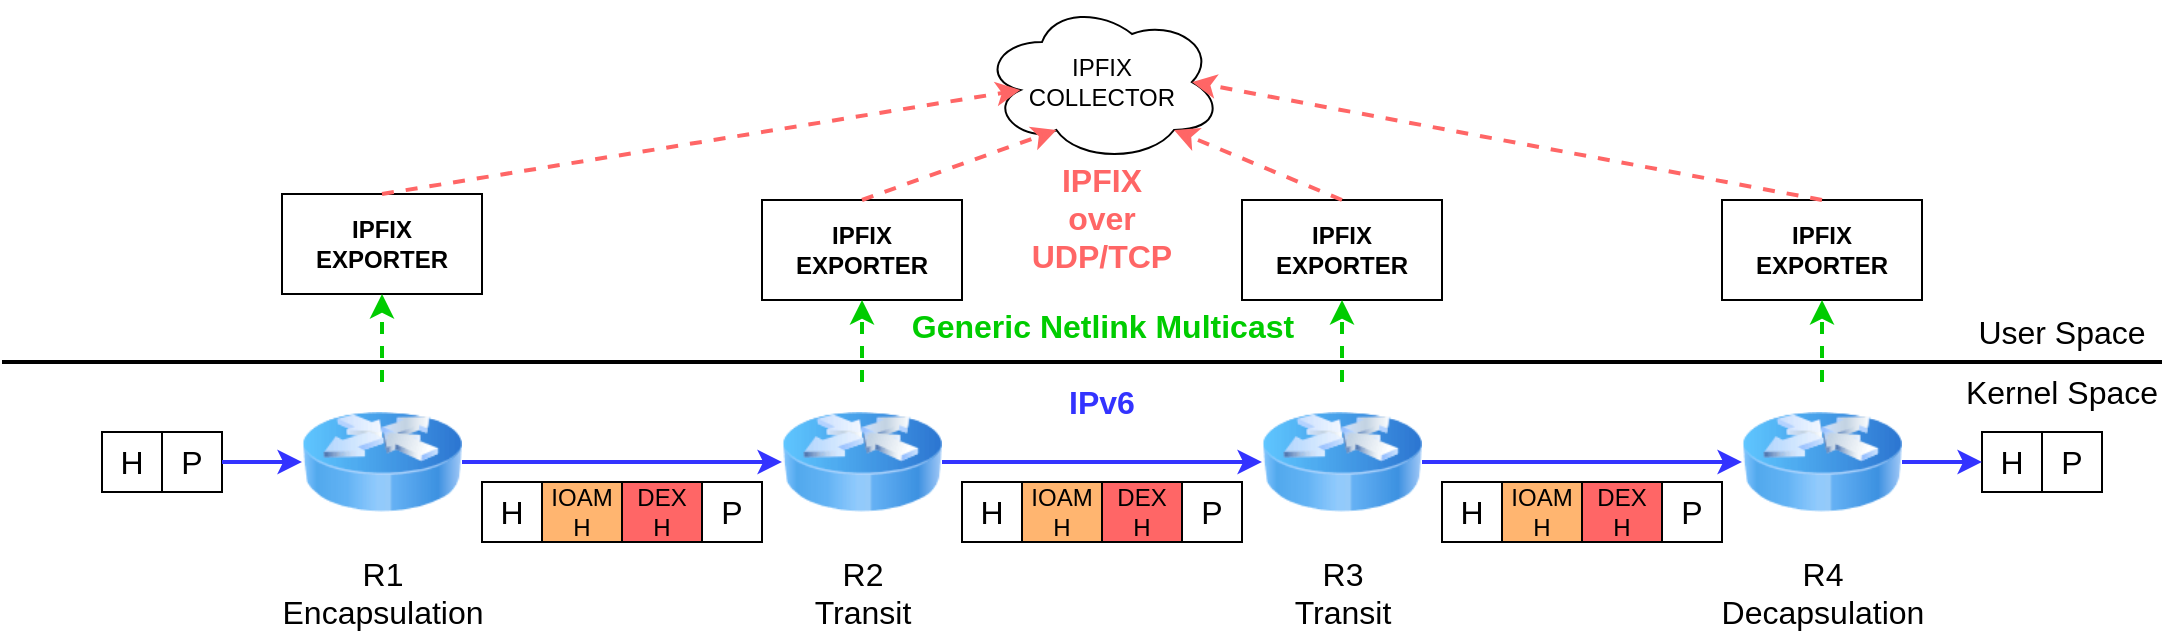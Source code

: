 <mxfile version="24.7.17">
  <diagram name="Page-1" id="lANqghMFtDQMv4SViWL5">
    <mxGraphModel dx="3243" dy="1198" grid="1" gridSize="10" guides="1" tooltips="1" connect="1" arrows="1" fold="1" page="1" pageScale="1" pageWidth="1169" pageHeight="827" math="0" shadow="0">
      <root>
        <mxCell id="0" />
        <mxCell id="1" parent="0" />
        <mxCell id="a2WeZFBfRJ3l1TX29KsL-1" value="&lt;font style=&quot;font-size: 16px;&quot;&gt;R1&lt;/font&gt;&lt;div&gt;&lt;font style=&quot;font-size: 16px;&quot;&gt;Encapsulation&lt;/font&gt;&lt;/div&gt;" style="image;html=1;image=img/lib/clip_art/networking/Router_Icon_128x128.png" parent="1" vertex="1">
          <mxGeometry x="140" y="480" width="80" height="80" as="geometry" />
        </mxCell>
        <mxCell id="a2WeZFBfRJ3l1TX29KsL-2" value="&lt;font style=&quot;font-size: 16px;&quot;&gt;R2&lt;/font&gt;&lt;div&gt;&lt;font style=&quot;font-size: 16px;&quot;&gt;Transit&lt;/font&gt;&lt;/div&gt;" style="image;html=1;image=img/lib/clip_art/networking/Router_Icon_128x128.png" parent="1" vertex="1">
          <mxGeometry x="380" y="480" width="80" height="80" as="geometry" />
        </mxCell>
        <mxCell id="a2WeZFBfRJ3l1TX29KsL-4" value="&lt;font style=&quot;font-size: 16px;&quot;&gt;R4&lt;/font&gt;&lt;div&gt;&lt;font style=&quot;font-size: 16px;&quot;&gt;Decapsulation&lt;/font&gt;&lt;/div&gt;" style="image;html=1;image=img/lib/clip_art/networking/Router_Icon_128x128.png" parent="1" vertex="1">
          <mxGeometry x="860" y="480" width="80" height="80" as="geometry" />
        </mxCell>
        <mxCell id="a2WeZFBfRJ3l1TX29KsL-7" value="" style="group" parent="1" vertex="1" connectable="0">
          <mxGeometry x="40" y="505" width="60" height="30" as="geometry" />
        </mxCell>
        <mxCell id="a2WeZFBfRJ3l1TX29KsL-5" value="&lt;font style=&quot;font-size: 16px;&quot;&gt;H&lt;/font&gt;" style="rounded=0;whiteSpace=wrap;html=1;" parent="a2WeZFBfRJ3l1TX29KsL-7" vertex="1">
          <mxGeometry width="30" height="30" as="geometry" />
        </mxCell>
        <mxCell id="a2WeZFBfRJ3l1TX29KsL-6" value="&lt;span style=&quot;font-size: 16px;&quot;&gt;P&lt;/span&gt;" style="rounded=0;whiteSpace=wrap;html=1;" parent="a2WeZFBfRJ3l1TX29KsL-7" vertex="1">
          <mxGeometry x="30" width="30" height="30" as="geometry" />
        </mxCell>
        <mxCell id="a2WeZFBfRJ3l1TX29KsL-9" value="" style="endArrow=classic;html=1;rounded=0;exitX=1;exitY=0.5;exitDx=0;exitDy=0;strokeColor=#3333FF;strokeWidth=2;" parent="1" source="a2WeZFBfRJ3l1TX29KsL-6" target="a2WeZFBfRJ3l1TX29KsL-1" edge="1">
          <mxGeometry width="50" height="50" relative="1" as="geometry">
            <mxPoint x="540" y="600" as="sourcePoint" />
            <mxPoint x="590" y="550" as="targetPoint" />
          </mxGeometry>
        </mxCell>
        <mxCell id="a2WeZFBfRJ3l1TX29KsL-10" value="" style="endArrow=classic;html=1;rounded=0;exitX=1;exitY=0.5;exitDx=0;exitDy=0;strokeColor=#3333FF;strokeWidth=2;entryX=0;entryY=0.5;entryDx=0;entryDy=0;" parent="1" source="a2WeZFBfRJ3l1TX29KsL-1" target="a2WeZFBfRJ3l1TX29KsL-2" edge="1">
          <mxGeometry width="50" height="50" relative="1" as="geometry">
            <mxPoint x="110" y="530" as="sourcePoint" />
            <mxPoint x="150" y="530" as="targetPoint" />
          </mxGeometry>
        </mxCell>
        <mxCell id="a2WeZFBfRJ3l1TX29KsL-11" value="" style="endArrow=classic;html=1;rounded=0;exitX=1;exitY=0.5;exitDx=0;exitDy=0;strokeColor=#3333FF;strokeWidth=2;entryX=0;entryY=0.5;entryDx=0;entryDy=0;" parent="1" source="a2WeZFBfRJ3l1TX29KsL-2" target="a2WeZFBfRJ3l1TX29KsL-3" edge="1">
          <mxGeometry width="50" height="50" relative="1" as="geometry">
            <mxPoint x="230" y="530" as="sourcePoint" />
            <mxPoint x="350" y="530" as="targetPoint" />
          </mxGeometry>
        </mxCell>
        <mxCell id="a2WeZFBfRJ3l1TX29KsL-12" value="" style="endArrow=classic;html=1;rounded=0;exitX=1;exitY=0.5;exitDx=0;exitDy=0;strokeColor=#3333FF;strokeWidth=2;entryX=0;entryY=0.5;entryDx=0;entryDy=0;" parent="1" source="a2WeZFBfRJ3l1TX29KsL-3" target="a2WeZFBfRJ3l1TX29KsL-4" edge="1">
          <mxGeometry width="50" height="50" relative="1" as="geometry">
            <mxPoint x="430" y="530" as="sourcePoint" />
            <mxPoint x="550" y="530" as="targetPoint" />
          </mxGeometry>
        </mxCell>
        <mxCell id="a2WeZFBfRJ3l1TX29KsL-13" value="" style="group" parent="1" vertex="1" connectable="0">
          <mxGeometry x="980" y="505" width="60" height="30" as="geometry" />
        </mxCell>
        <mxCell id="a2WeZFBfRJ3l1TX29KsL-14" value="&lt;font style=&quot;font-size: 16px;&quot;&gt;H&lt;/font&gt;" style="rounded=0;whiteSpace=wrap;html=1;" parent="a2WeZFBfRJ3l1TX29KsL-13" vertex="1">
          <mxGeometry width="30" height="30" as="geometry" />
        </mxCell>
        <mxCell id="a2WeZFBfRJ3l1TX29KsL-15" value="&lt;span style=&quot;font-size: 16px;&quot;&gt;P&lt;/span&gt;" style="rounded=0;whiteSpace=wrap;html=1;" parent="a2WeZFBfRJ3l1TX29KsL-13" vertex="1">
          <mxGeometry x="30" width="30" height="30" as="geometry" />
        </mxCell>
        <mxCell id="a2WeZFBfRJ3l1TX29KsL-22" value="" style="group;fillColor=#FF3333;strokeColor=none;" parent="1" vertex="1" connectable="0">
          <mxGeometry x="230" y="530" width="140" height="30" as="geometry" />
        </mxCell>
        <mxCell id="a2WeZFBfRJ3l1TX29KsL-18" value="&lt;font style=&quot;font-size: 16px;&quot;&gt;H&lt;/font&gt;" style="rounded=0;whiteSpace=wrap;html=1;" parent="a2WeZFBfRJ3l1TX29KsL-22" vertex="1">
          <mxGeometry width="30" height="30" as="geometry" />
        </mxCell>
        <mxCell id="a2WeZFBfRJ3l1TX29KsL-19" value="&lt;span style=&quot;font-size: 16px;&quot;&gt;P&lt;/span&gt;" style="rounded=0;whiteSpace=wrap;html=1;movable=1;resizable=1;rotatable=1;deletable=1;editable=1;locked=0;connectable=1;" parent="a2WeZFBfRJ3l1TX29KsL-22" vertex="1">
          <mxGeometry x="110" width="30" height="30" as="geometry" />
        </mxCell>
        <mxCell id="a2WeZFBfRJ3l1TX29KsL-20" value="IOAM&lt;div&gt;H&lt;/div&gt;" style="rounded=0;whiteSpace=wrap;html=1;fillColor=#FFB570;" parent="a2WeZFBfRJ3l1TX29KsL-22" vertex="1">
          <mxGeometry x="30" width="40" height="30" as="geometry" />
        </mxCell>
        <mxCell id="a2WeZFBfRJ3l1TX29KsL-21" value="DEX&lt;div&gt;H&lt;/div&gt;" style="rounded=0;whiteSpace=wrap;html=1;fillColor=#FF6666;" parent="a2WeZFBfRJ3l1TX29KsL-22" vertex="1">
          <mxGeometry x="70" width="40" height="30" as="geometry" />
        </mxCell>
        <mxCell id="a2WeZFBfRJ3l1TX29KsL-3" value="&lt;font style=&quot;font-size: 16px;&quot;&gt;R3&lt;/font&gt;&lt;div&gt;&lt;font style=&quot;font-size: 16px;&quot;&gt;Transit&lt;/font&gt;&lt;/div&gt;" style="image;html=1;image=img/lib/clip_art/networking/Router_Icon_128x128.png" parent="1" vertex="1">
          <mxGeometry x="620" y="480" width="80" height="80" as="geometry" />
        </mxCell>
        <mxCell id="a2WeZFBfRJ3l1TX29KsL-35" value="" style="endArrow=classic;html=1;rounded=0;exitX=1;exitY=0.5;exitDx=0;exitDy=0;strokeColor=#3333FF;strokeWidth=2;" parent="1" source="a2WeZFBfRJ3l1TX29KsL-4" target="a2WeZFBfRJ3l1TX29KsL-14" edge="1">
          <mxGeometry width="50" height="50" relative="1" as="geometry">
            <mxPoint x="710" y="530" as="sourcePoint" />
            <mxPoint x="870" y="530" as="targetPoint" />
          </mxGeometry>
        </mxCell>
        <mxCell id="a2WeZFBfRJ3l1TX29KsL-41" value="" style="group;fillColor=#FF3333;strokeColor=none;" parent="1" vertex="1" connectable="0">
          <mxGeometry x="470" y="530" width="140" height="30" as="geometry" />
        </mxCell>
        <mxCell id="a2WeZFBfRJ3l1TX29KsL-42" value="&lt;font style=&quot;font-size: 16px;&quot;&gt;H&lt;/font&gt;" style="rounded=0;whiteSpace=wrap;html=1;" parent="a2WeZFBfRJ3l1TX29KsL-41" vertex="1">
          <mxGeometry width="30" height="30" as="geometry" />
        </mxCell>
        <mxCell id="a2WeZFBfRJ3l1TX29KsL-43" value="&lt;span style=&quot;font-size: 16px;&quot;&gt;P&lt;/span&gt;" style="rounded=0;whiteSpace=wrap;html=1;movable=1;resizable=1;rotatable=1;deletable=1;editable=1;locked=0;connectable=1;" parent="a2WeZFBfRJ3l1TX29KsL-41" vertex="1">
          <mxGeometry x="110" width="30" height="30" as="geometry" />
        </mxCell>
        <mxCell id="a2WeZFBfRJ3l1TX29KsL-44" value="IOAM&lt;div&gt;H&lt;/div&gt;" style="rounded=0;whiteSpace=wrap;html=1;fillColor=#FFB570;" parent="a2WeZFBfRJ3l1TX29KsL-41" vertex="1">
          <mxGeometry x="30" width="40" height="30" as="geometry" />
        </mxCell>
        <mxCell id="a2WeZFBfRJ3l1TX29KsL-45" value="DEX&lt;div&gt;H&lt;/div&gt;" style="rounded=0;whiteSpace=wrap;html=1;fillColor=#FF6666;" parent="a2WeZFBfRJ3l1TX29KsL-41" vertex="1">
          <mxGeometry x="70" width="40" height="30" as="geometry" />
        </mxCell>
        <mxCell id="a2WeZFBfRJ3l1TX29KsL-46" value="" style="group;fillColor=#FF3333;strokeColor=none;" parent="1" vertex="1" connectable="0">
          <mxGeometry x="710" y="530" width="140" height="30" as="geometry" />
        </mxCell>
        <mxCell id="a2WeZFBfRJ3l1TX29KsL-47" value="&lt;font style=&quot;font-size: 16px;&quot;&gt;H&lt;/font&gt;" style="rounded=0;whiteSpace=wrap;html=1;" parent="a2WeZFBfRJ3l1TX29KsL-46" vertex="1">
          <mxGeometry width="30" height="30" as="geometry" />
        </mxCell>
        <mxCell id="a2WeZFBfRJ3l1TX29KsL-48" value="&lt;span style=&quot;font-size: 16px;&quot;&gt;P&lt;/span&gt;" style="rounded=0;whiteSpace=wrap;html=1;movable=1;resizable=1;rotatable=1;deletable=1;editable=1;locked=0;connectable=1;" parent="a2WeZFBfRJ3l1TX29KsL-46" vertex="1">
          <mxGeometry x="110" width="30" height="30" as="geometry" />
        </mxCell>
        <mxCell id="a2WeZFBfRJ3l1TX29KsL-49" value="IOAM&lt;div&gt;H&lt;/div&gt;" style="rounded=0;whiteSpace=wrap;html=1;fillColor=#FFB570;" parent="a2WeZFBfRJ3l1TX29KsL-46" vertex="1">
          <mxGeometry x="30" width="40" height="30" as="geometry" />
        </mxCell>
        <mxCell id="a2WeZFBfRJ3l1TX29KsL-50" value="DEX&lt;div&gt;H&lt;/div&gt;" style="rounded=0;whiteSpace=wrap;html=1;fillColor=#FF6666;" parent="a2WeZFBfRJ3l1TX29KsL-46" vertex="1">
          <mxGeometry x="70" width="40" height="30" as="geometry" />
        </mxCell>
        <mxCell id="a2WeZFBfRJ3l1TX29KsL-51" value="" style="endArrow=none;html=1;rounded=0;strokeWidth=2;" parent="1" edge="1">
          <mxGeometry width="50" height="50" relative="1" as="geometry">
            <mxPoint x="-10" y="470" as="sourcePoint" />
            <mxPoint x="1070" y="470" as="targetPoint" />
          </mxGeometry>
        </mxCell>
        <mxCell id="a2WeZFBfRJ3l1TX29KsL-53" value="&lt;font style=&quot;font-size: 16px;&quot;&gt;User Space&lt;/font&gt;" style="text;html=1;align=center;verticalAlign=middle;whiteSpace=wrap;rounded=0;" parent="1" vertex="1">
          <mxGeometry x="970" y="440" width="100" height="30" as="geometry" />
        </mxCell>
        <mxCell id="a2WeZFBfRJ3l1TX29KsL-54" value="&lt;font style=&quot;font-size: 16px;&quot;&gt;Kernel Space&lt;/font&gt;" style="text;html=1;align=center;verticalAlign=middle;whiteSpace=wrap;rounded=0;" parent="1" vertex="1">
          <mxGeometry x="970" y="470" width="100" height="30" as="geometry" />
        </mxCell>
        <mxCell id="a2WeZFBfRJ3l1TX29KsL-55" value="&lt;b&gt;IPFIX&lt;/b&gt;&lt;div&gt;&lt;b&gt;EXPORTER&lt;/b&gt;&lt;/div&gt;" style="rounded=0;whiteSpace=wrap;html=1;" parent="1" vertex="1">
          <mxGeometry x="130" y="386" width="100" height="50" as="geometry" />
        </mxCell>
        <mxCell id="a2WeZFBfRJ3l1TX29KsL-56" value="&lt;b&gt;IPFIX&lt;/b&gt;&lt;div&gt;&lt;b&gt;EXPORTER&lt;/b&gt;&lt;/div&gt;" style="rounded=0;whiteSpace=wrap;html=1;" parent="1" vertex="1">
          <mxGeometry x="370" y="389" width="100" height="50" as="geometry" />
        </mxCell>
        <mxCell id="a2WeZFBfRJ3l1TX29KsL-57" value="&lt;b&gt;IPFIX&lt;/b&gt;&lt;div&gt;&lt;b&gt;EXPORTER&lt;/b&gt;&lt;/div&gt;" style="rounded=0;whiteSpace=wrap;html=1;" parent="1" vertex="1">
          <mxGeometry x="610" y="389" width="100" height="50" as="geometry" />
        </mxCell>
        <mxCell id="a2WeZFBfRJ3l1TX29KsL-58" value="&lt;b&gt;IPFIX&lt;/b&gt;&lt;div&gt;&lt;b&gt;EXPORTER&lt;/b&gt;&lt;/div&gt;" style="rounded=0;whiteSpace=wrap;html=1;" parent="1" vertex="1">
          <mxGeometry x="850" y="389" width="100" height="50" as="geometry" />
        </mxCell>
        <mxCell id="a2WeZFBfRJ3l1TX29KsL-59" value="" style="endArrow=classic;html=1;rounded=0;exitX=0.5;exitY=0;exitDx=0;exitDy=0;strokeColor=#00CC00;strokeWidth=2;dashed=1;" parent="1" source="a2WeZFBfRJ3l1TX29KsL-1" target="a2WeZFBfRJ3l1TX29KsL-55" edge="1">
          <mxGeometry width="50" height="50" relative="1" as="geometry">
            <mxPoint x="110" y="530" as="sourcePoint" />
            <mxPoint x="150" y="530" as="targetPoint" />
          </mxGeometry>
        </mxCell>
        <mxCell id="a2WeZFBfRJ3l1TX29KsL-60" value="" style="endArrow=classic;html=1;rounded=0;exitX=0.5;exitY=0;exitDx=0;exitDy=0;strokeColor=#00CC00;strokeWidth=2;dashed=1;entryX=0.5;entryY=1;entryDx=0;entryDy=0;" parent="1" source="a2WeZFBfRJ3l1TX29KsL-2" target="a2WeZFBfRJ3l1TX29KsL-56" edge="1">
          <mxGeometry width="50" height="50" relative="1" as="geometry">
            <mxPoint x="190" y="490" as="sourcePoint" />
            <mxPoint x="190" y="370" as="targetPoint" />
          </mxGeometry>
        </mxCell>
        <mxCell id="a2WeZFBfRJ3l1TX29KsL-61" value="" style="endArrow=classic;html=1;rounded=0;exitX=0.5;exitY=0;exitDx=0;exitDy=0;strokeColor=#00CC00;strokeWidth=2;dashed=1;entryX=0.5;entryY=1;entryDx=0;entryDy=0;" parent="1" source="a2WeZFBfRJ3l1TX29KsL-3" target="a2WeZFBfRJ3l1TX29KsL-57" edge="1">
          <mxGeometry width="50" height="50" relative="1" as="geometry">
            <mxPoint x="430" y="490" as="sourcePoint" />
            <mxPoint x="430" y="370" as="targetPoint" />
          </mxGeometry>
        </mxCell>
        <mxCell id="a2WeZFBfRJ3l1TX29KsL-62" value="" style="endArrow=classic;html=1;rounded=0;strokeColor=#00CC00;strokeWidth=2;dashed=1;entryX=0.5;entryY=1;entryDx=0;entryDy=0;" parent="1" source="a2WeZFBfRJ3l1TX29KsL-4" target="a2WeZFBfRJ3l1TX29KsL-58" edge="1">
          <mxGeometry width="50" height="50" relative="1" as="geometry">
            <mxPoint x="670" y="490" as="sourcePoint" />
            <mxPoint x="670" y="370" as="targetPoint" />
          </mxGeometry>
        </mxCell>
        <mxCell id="a2WeZFBfRJ3l1TX29KsL-63" value="IPFIX&lt;div&gt;COLLECTOR&lt;/div&gt;" style="ellipse;shape=cloud;whiteSpace=wrap;html=1;" parent="1" vertex="1">
          <mxGeometry x="480" y="290" width="120" height="80" as="geometry" />
        </mxCell>
        <mxCell id="a2WeZFBfRJ3l1TX29KsL-64" value="" style="endArrow=classic;html=1;rounded=0;exitX=0.5;exitY=0;exitDx=0;exitDy=0;strokeColor=#FF6666;strokeWidth=2;dashed=1;entryX=0.16;entryY=0.55;entryDx=0;entryDy=0;entryPerimeter=0;" parent="1" source="a2WeZFBfRJ3l1TX29KsL-55" target="a2WeZFBfRJ3l1TX29KsL-63" edge="1">
          <mxGeometry width="50" height="50" relative="1" as="geometry">
            <mxPoint x="190" y="490" as="sourcePoint" />
            <mxPoint x="190" y="370" as="targetPoint" />
          </mxGeometry>
        </mxCell>
        <mxCell id="a2WeZFBfRJ3l1TX29KsL-65" value="" style="endArrow=classic;html=1;rounded=0;exitX=0.5;exitY=0;exitDx=0;exitDy=0;strokeColor=#FF6666;strokeWidth=2;dashed=1;entryX=0.31;entryY=0.8;entryDx=0;entryDy=0;entryPerimeter=0;" parent="1" source="a2WeZFBfRJ3l1TX29KsL-56" target="a2WeZFBfRJ3l1TX29KsL-63" edge="1">
          <mxGeometry width="50" height="50" relative="1" as="geometry">
            <mxPoint x="190" y="320" as="sourcePoint" />
            <mxPoint x="506" y="192" as="targetPoint" />
          </mxGeometry>
        </mxCell>
        <mxCell id="a2WeZFBfRJ3l1TX29KsL-66" value="" style="endArrow=classic;html=1;rounded=0;exitX=0.5;exitY=0;exitDx=0;exitDy=0;strokeColor=#FF6666;strokeWidth=2;dashed=1;entryX=0.8;entryY=0.8;entryDx=0;entryDy=0;entryPerimeter=0;" parent="1" source="a2WeZFBfRJ3l1TX29KsL-57" target="a2WeZFBfRJ3l1TX29KsL-63" edge="1">
          <mxGeometry width="50" height="50" relative="1" as="geometry">
            <mxPoint x="430" y="320" as="sourcePoint" />
            <mxPoint x="527" y="194" as="targetPoint" />
          </mxGeometry>
        </mxCell>
        <mxCell id="a2WeZFBfRJ3l1TX29KsL-67" value="" style="endArrow=classic;html=1;rounded=0;exitX=0.5;exitY=0;exitDx=0;exitDy=0;strokeColor=#FF6666;strokeWidth=2;dashed=1;entryX=0.875;entryY=0.5;entryDx=0;entryDy=0;entryPerimeter=0;" parent="1" source="a2WeZFBfRJ3l1TX29KsL-58" target="a2WeZFBfRJ3l1TX29KsL-63" edge="1">
          <mxGeometry width="50" height="50" relative="1" as="geometry">
            <mxPoint x="670" y="320" as="sourcePoint" />
            <mxPoint x="586" y="194" as="targetPoint" />
          </mxGeometry>
        </mxCell>
        <mxCell id="a2WeZFBfRJ3l1TX29KsL-68" value="&lt;font color=&quot;#3333ff&quot; style=&quot;font-size: 16px;&quot;&gt;&lt;b&gt;IPv6&lt;/b&gt;&lt;/font&gt;" style="text;html=1;align=center;verticalAlign=middle;whiteSpace=wrap;rounded=0;" parent="1" vertex="1">
          <mxGeometry x="490" y="475" width="100" height="30" as="geometry" />
        </mxCell>
        <mxCell id="a2WeZFBfRJ3l1TX29KsL-69" value="&lt;font color=&quot;#00cc00&quot; style=&quot;font-size: 16px;&quot;&gt;&lt;b style=&quot;&quot;&gt;Generic Netlink Multicast&lt;/b&gt;&lt;/font&gt;" style="text;html=1;align=center;verticalAlign=middle;whiteSpace=wrap;rounded=0;" parent="1" vertex="1">
          <mxGeometry x="437.5" y="424" width="205" height="56" as="geometry" />
        </mxCell>
        <mxCell id="a2WeZFBfRJ3l1TX29KsL-70" value="&lt;font color=&quot;#ff6666&quot; style=&quot;font-size: 16px;&quot;&gt;&lt;b style=&quot;&quot;&gt;IPFIX&lt;/b&gt;&lt;/font&gt;&lt;div&gt;&lt;font color=&quot;#ff6666&quot; style=&quot;font-size: 16px;&quot;&gt;&lt;b style=&quot;&quot;&gt;over&lt;/b&gt;&lt;/font&gt;&lt;/div&gt;&lt;div&gt;&lt;font color=&quot;#ff6666&quot; style=&quot;font-size: 16px;&quot;&gt;&lt;b style=&quot;&quot;&gt;UDP/TCP&lt;/b&gt;&lt;/font&gt;&lt;/div&gt;" style="text;html=1;align=center;verticalAlign=middle;whiteSpace=wrap;rounded=0;" parent="1" vertex="1">
          <mxGeometry x="490" y="370" width="100" height="56" as="geometry" />
        </mxCell>
      </root>
    </mxGraphModel>
  </diagram>
</mxfile>
